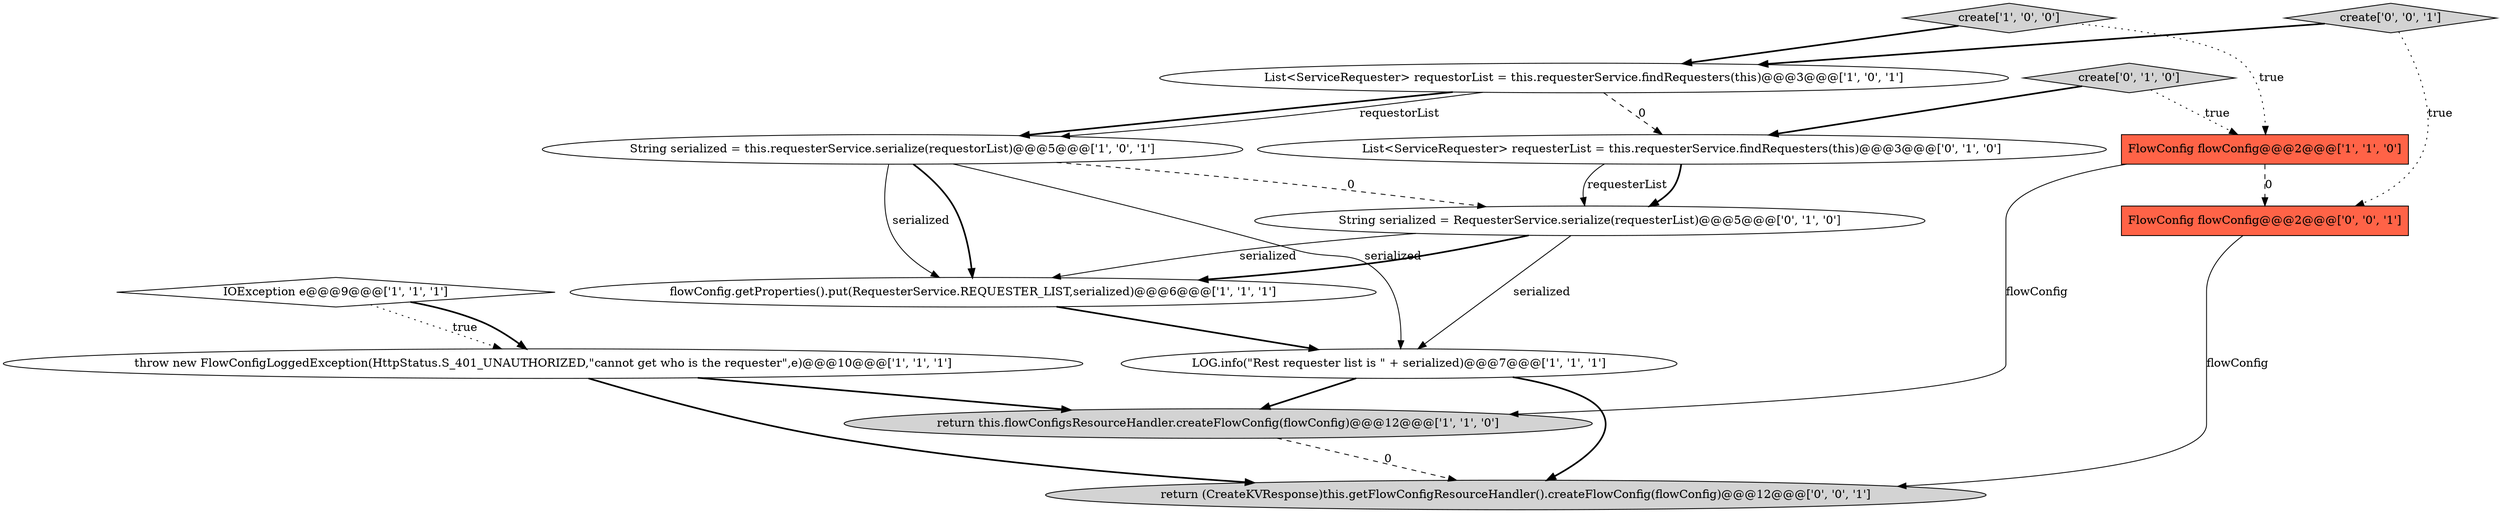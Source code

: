 digraph {
3 [style = filled, label = "throw new FlowConfigLoggedException(HttpStatus.S_401_UNAUTHORIZED,\"cannot get who is the requester\",e)@@@10@@@['1', '1', '1']", fillcolor = white, shape = ellipse image = "AAA0AAABBB1BBB"];
4 [style = filled, label = "String serialized = this.requesterService.serialize(requestorList)@@@5@@@['1', '0', '1']", fillcolor = white, shape = ellipse image = "AAA0AAABBB1BBB"];
12 [style = filled, label = "FlowConfig flowConfig@@@2@@@['0', '0', '1']", fillcolor = tomato, shape = box image = "AAA0AAABBB3BBB"];
13 [style = filled, label = "create['0', '0', '1']", fillcolor = lightgray, shape = diamond image = "AAA0AAABBB3BBB"];
10 [style = filled, label = "List<ServiceRequester> requesterList = this.requesterService.findRequesters(this)@@@3@@@['0', '1', '0']", fillcolor = white, shape = ellipse image = "AAA1AAABBB2BBB"];
0 [style = filled, label = "IOException e@@@9@@@['1', '1', '1']", fillcolor = white, shape = diamond image = "AAA0AAABBB1BBB"];
2 [style = filled, label = "FlowConfig flowConfig@@@2@@@['1', '1', '0']", fillcolor = tomato, shape = box image = "AAA0AAABBB1BBB"];
5 [style = filled, label = "return this.flowConfigsResourceHandler.createFlowConfig(flowConfig)@@@12@@@['1', '1', '0']", fillcolor = lightgray, shape = ellipse image = "AAA0AAABBB1BBB"];
9 [style = filled, label = "create['0', '1', '0']", fillcolor = lightgray, shape = diamond image = "AAA0AAABBB2BBB"];
1 [style = filled, label = "flowConfig.getProperties().put(RequesterService.REQUESTER_LIST,serialized)@@@6@@@['1', '1', '1']", fillcolor = white, shape = ellipse image = "AAA0AAABBB1BBB"];
6 [style = filled, label = "create['1', '0', '0']", fillcolor = lightgray, shape = diamond image = "AAA0AAABBB1BBB"];
14 [style = filled, label = "return (CreateKVResponse)this.getFlowConfigResourceHandler().createFlowConfig(flowConfig)@@@12@@@['0', '0', '1']", fillcolor = lightgray, shape = ellipse image = "AAA0AAABBB3BBB"];
7 [style = filled, label = "List<ServiceRequester> requestorList = this.requesterService.findRequesters(this)@@@3@@@['1', '0', '1']", fillcolor = white, shape = ellipse image = "AAA0AAABBB1BBB"];
11 [style = filled, label = "String serialized = RequesterService.serialize(requesterList)@@@5@@@['0', '1', '0']", fillcolor = white, shape = ellipse image = "AAA1AAABBB2BBB"];
8 [style = filled, label = "LOG.info(\"Rest requester list is \" + serialized)@@@7@@@['1', '1', '1']", fillcolor = white, shape = ellipse image = "AAA0AAABBB1BBB"];
8->14 [style = bold, label=""];
4->11 [style = dashed, label="0"];
2->5 [style = solid, label="flowConfig"];
3->14 [style = bold, label=""];
13->7 [style = bold, label=""];
8->5 [style = bold, label=""];
5->14 [style = dashed, label="0"];
11->8 [style = solid, label="serialized"];
1->8 [style = bold, label=""];
0->3 [style = dotted, label="true"];
11->1 [style = bold, label=""];
10->11 [style = bold, label=""];
0->3 [style = bold, label=""];
9->2 [style = dotted, label="true"];
3->5 [style = bold, label=""];
4->1 [style = bold, label=""];
4->1 [style = solid, label="serialized"];
12->14 [style = solid, label="flowConfig"];
4->8 [style = solid, label="serialized"];
11->1 [style = solid, label="serialized"];
7->4 [style = bold, label=""];
10->11 [style = solid, label="requesterList"];
7->4 [style = solid, label="requestorList"];
6->2 [style = dotted, label="true"];
6->7 [style = bold, label=""];
13->12 [style = dotted, label="true"];
7->10 [style = dashed, label="0"];
2->12 [style = dashed, label="0"];
9->10 [style = bold, label=""];
}
